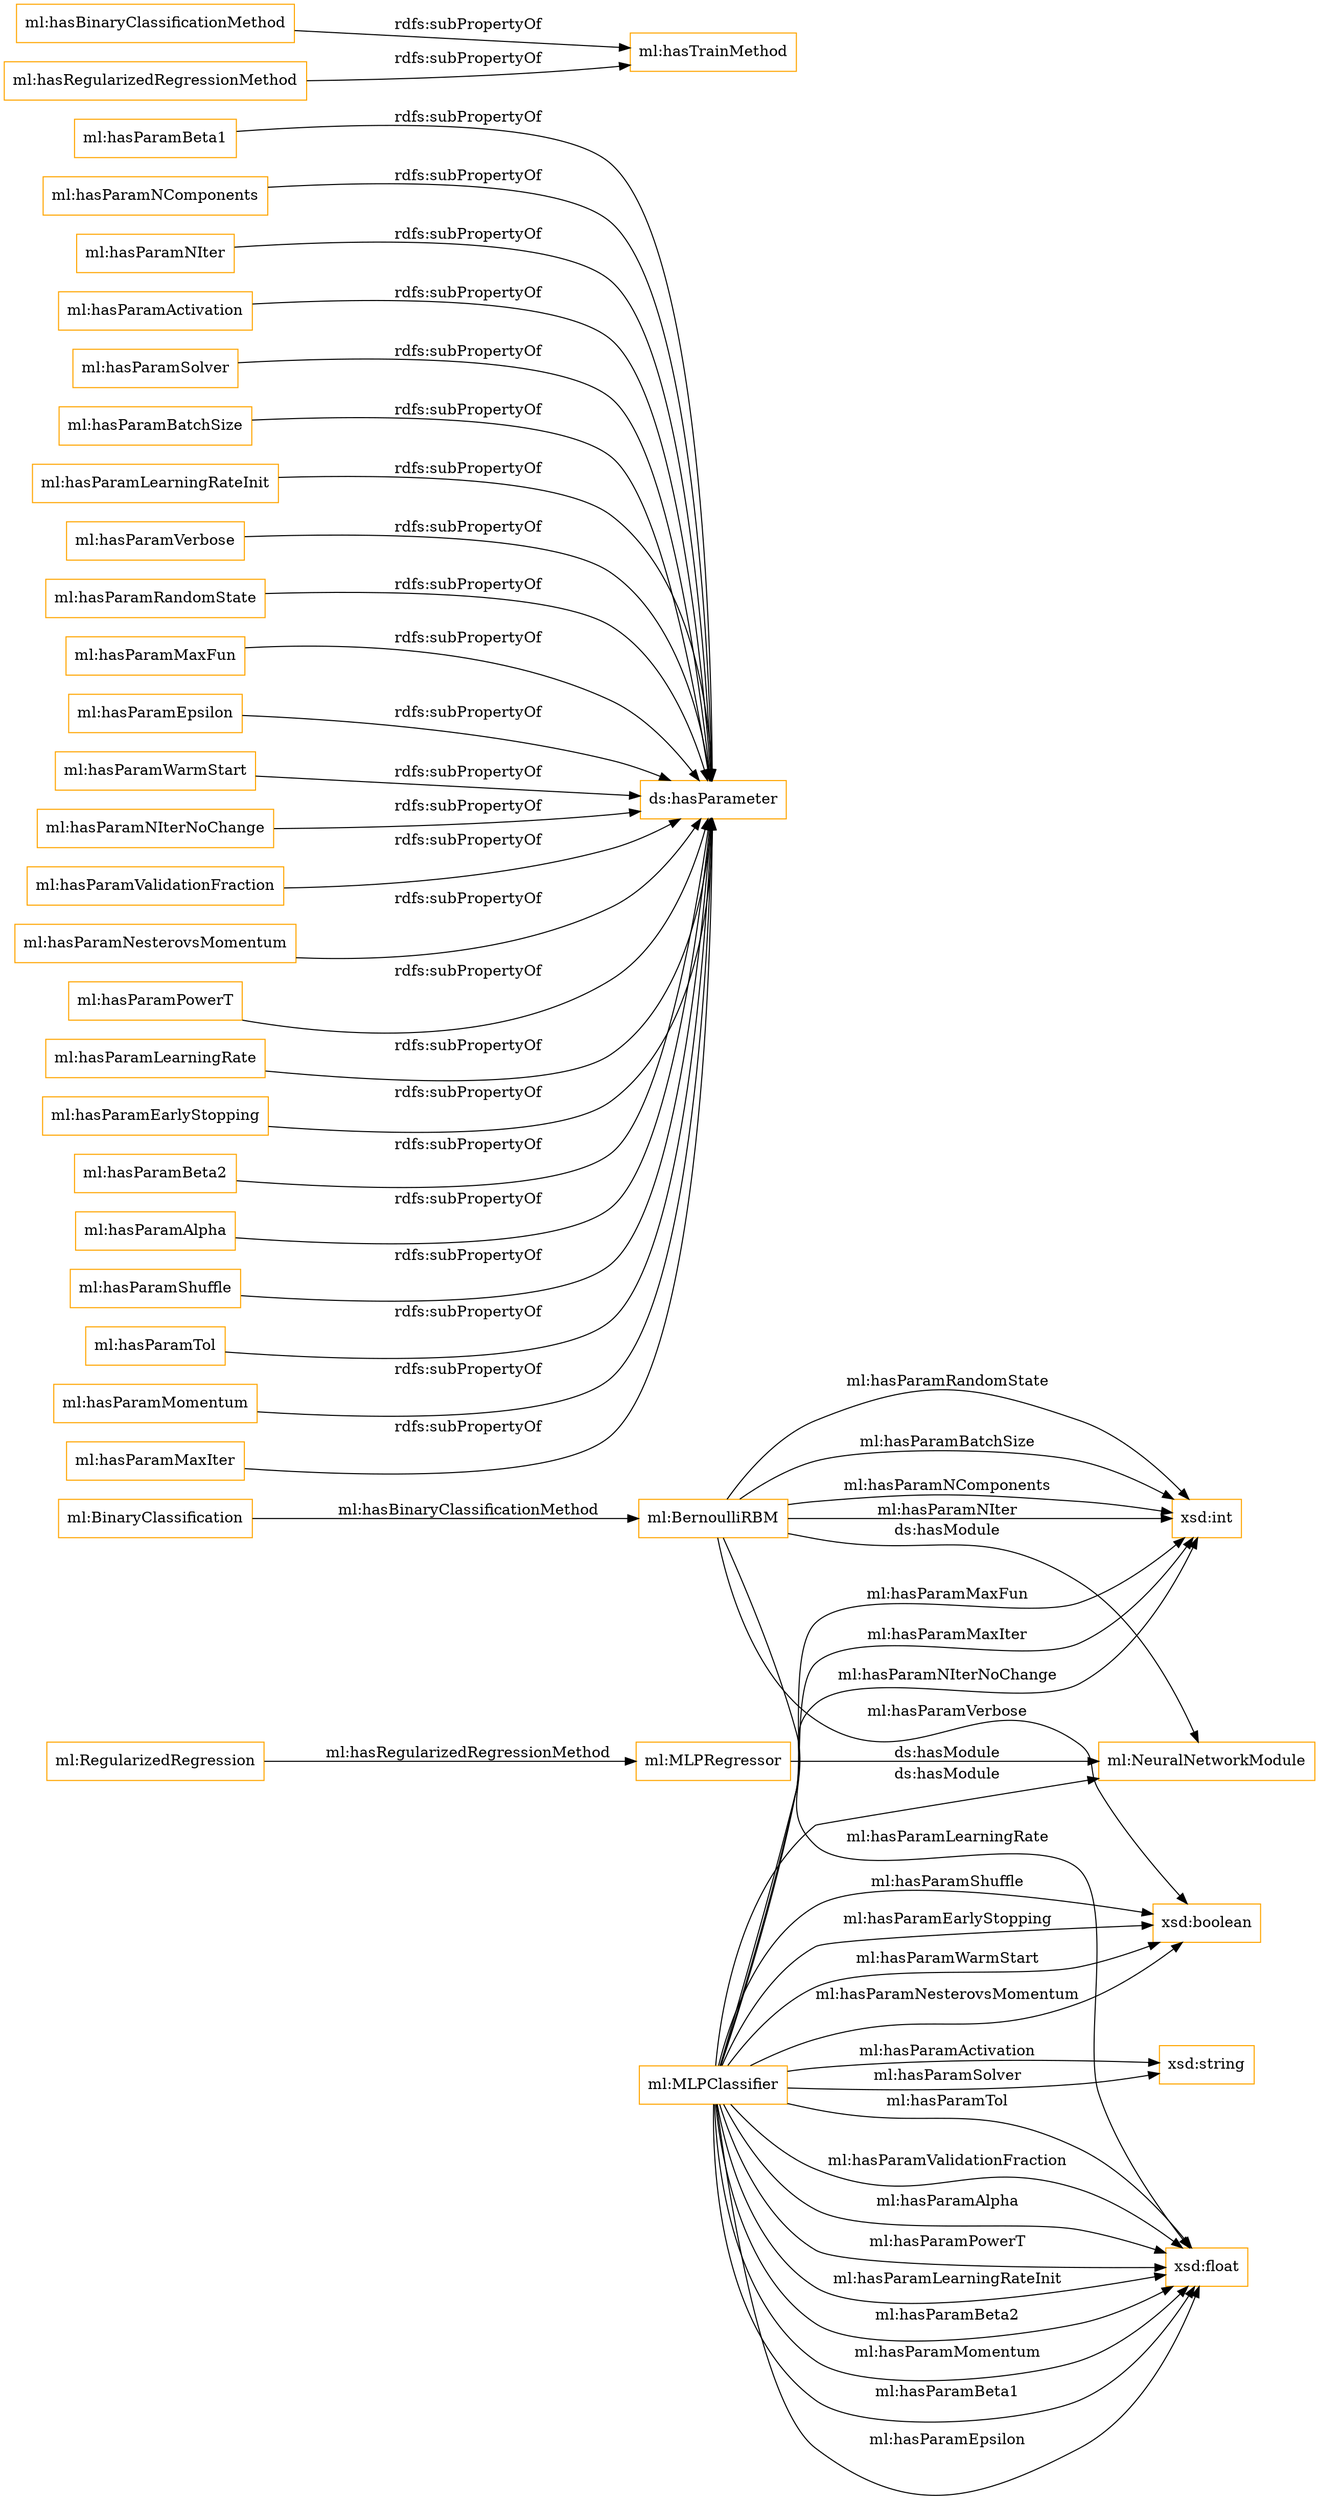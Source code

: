 digraph ar2dtool_diagram { 
rankdir=LR;
size="1501"
node [shape = rectangle, color="orange"]; "ml:BinaryClassification" "ml:NeuralNetworkModule" "ml:MLPRegressor" "ml:MLPClassifier" "ml:BernoulliRBM" "ml:RegularizedRegression" ; /*classes style*/
	"ml:hasParamBeta1" -> "ds:hasParameter" [ label = "rdfs:subPropertyOf" ];
	"ml:hasParamNComponents" -> "ds:hasParameter" [ label = "rdfs:subPropertyOf" ];
	"ml:hasParamNIter" -> "ds:hasParameter" [ label = "rdfs:subPropertyOf" ];
	"ml:hasParamActivation" -> "ds:hasParameter" [ label = "rdfs:subPropertyOf" ];
	"ml:hasParamSolver" -> "ds:hasParameter" [ label = "rdfs:subPropertyOf" ];
	"ml:hasParamBatchSize" -> "ds:hasParameter" [ label = "rdfs:subPropertyOf" ];
	"ml:BernoulliRBM" -> "ml:NeuralNetworkModule" [ label = "ds:hasModule" ];
	"ml:hasParamLearningRateInit" -> "ds:hasParameter" [ label = "rdfs:subPropertyOf" ];
	"ml:hasParamVerbose" -> "ds:hasParameter" [ label = "rdfs:subPropertyOf" ];
	"ml:MLPClassifier" -> "ml:NeuralNetworkModule" [ label = "ds:hasModule" ];
	"ml:hasParamRandomState" -> "ds:hasParameter" [ label = "rdfs:subPropertyOf" ];
	"ml:hasBinaryClassificationMethod" -> "ml:hasTrainMethod" [ label = "rdfs:subPropertyOf" ];
	"ml:hasParamMaxFun" -> "ds:hasParameter" [ label = "rdfs:subPropertyOf" ];
	"ml:hasParamEpsilon" -> "ds:hasParameter" [ label = "rdfs:subPropertyOf" ];
	"ml:hasParamWarmStart" -> "ds:hasParameter" [ label = "rdfs:subPropertyOf" ];
	"ml:hasParamNIterNoChange" -> "ds:hasParameter" [ label = "rdfs:subPropertyOf" ];
	"ml:hasParamValidationFraction" -> "ds:hasParameter" [ label = "rdfs:subPropertyOf" ];
	"ml:hasParamNesterovsMomentum" -> "ds:hasParameter" [ label = "rdfs:subPropertyOf" ];
	"ml:hasParamPowerT" -> "ds:hasParameter" [ label = "rdfs:subPropertyOf" ];
	"ml:hasParamLearningRate" -> "ds:hasParameter" [ label = "rdfs:subPropertyOf" ];
	"ml:hasParamEarlyStopping" -> "ds:hasParameter" [ label = "rdfs:subPropertyOf" ];
	"ml:hasParamBeta2" -> "ds:hasParameter" [ label = "rdfs:subPropertyOf" ];
	"ml:MLPRegressor" -> "ml:NeuralNetworkModule" [ label = "ds:hasModule" ];
	"ml:hasParamAlpha" -> "ds:hasParameter" [ label = "rdfs:subPropertyOf" ];
	"ml:hasParamShuffle" -> "ds:hasParameter" [ label = "rdfs:subPropertyOf" ];
	"ml:hasParamTol" -> "ds:hasParameter" [ label = "rdfs:subPropertyOf" ];
	"ml:hasParamMomentum" -> "ds:hasParameter" [ label = "rdfs:subPropertyOf" ];
	"ml:hasRegularizedRegressionMethod" -> "ml:hasTrainMethod" [ label = "rdfs:subPropertyOf" ];
	"ml:hasParamMaxIter" -> "ds:hasParameter" [ label = "rdfs:subPropertyOf" ];
	"ml:MLPClassifier" -> "xsd:float" [ label = "ml:hasParamEpsilon" ];
	"ml:MLPClassifier" -> "xsd:float" [ label = "ml:hasParamTol" ];
	"ml:BernoulliRBM" -> "xsd:int" [ label = "ml:hasParamNIter" ];
	"ml:RegularizedRegression" -> "ml:MLPRegressor" [ label = "ml:hasRegularizedRegressionMethod" ];
	"ml:MLPClassifier" -> "xsd:boolean" [ label = "ml:hasParamNesterovsMomentum" ];
	"ml:MLPClassifier" -> "xsd:int" [ label = "ml:hasParamMaxFun" ];
	"ml:MLPClassifier" -> "xsd:float" [ label = "ml:hasParamValidationFraction" ];
	"ml:MLPClassifier" -> "xsd:string" [ label = "ml:hasParamSolver" ];
	"ml:MLPClassifier" -> "xsd:float" [ label = "ml:hasParamAlpha" ];
	"ml:MLPClassifier" -> "xsd:float" [ label = "ml:hasParamPowerT" ];
	"ml:MLPClassifier" -> "xsd:boolean" [ label = "ml:hasParamShuffle" ];
	"ml:BinaryClassification" -> "ml:BernoulliRBM" [ label = "ml:hasBinaryClassificationMethod" ];
	"ml:MLPClassifier" -> "xsd:boolean" [ label = "ml:hasParamEarlyStopping" ];
	"ml:MLPClassifier" -> "xsd:int" [ label = "ml:hasParamMaxIter" ];
	"ml:MLPClassifier" -> "xsd:int" [ label = "ml:hasParamNIterNoChange" ];
	"ml:BernoulliRBM" -> "xsd:float" [ label = "ml:hasParamLearningRate" ];
	"ml:BernoulliRBM" -> "xsd:boolean" [ label = "ml:hasParamVerbose" ];
	"ml:MLPClassifier" -> "xsd:float" [ label = "ml:hasParamLearningRateInit" ];
	"ml:BernoulliRBM" -> "xsd:int" [ label = "ml:hasParamRandomState" ];
	"ml:MLPClassifier" -> "xsd:boolean" [ label = "ml:hasParamWarmStart" ];
	"ml:MLPClassifier" -> "xsd:string" [ label = "ml:hasParamActivation" ];
	"ml:BernoulliRBM" -> "xsd:int" [ label = "ml:hasParamBatchSize" ];
	"ml:MLPClassifier" -> "xsd:float" [ label = "ml:hasParamBeta2" ];
	"ml:MLPClassifier" -> "xsd:float" [ label = "ml:hasParamMomentum" ];
	"ml:MLPClassifier" -> "xsd:float" [ label = "ml:hasParamBeta1" ];
	"ml:BernoulliRBM" -> "xsd:int" [ label = "ml:hasParamNComponents" ];

}
